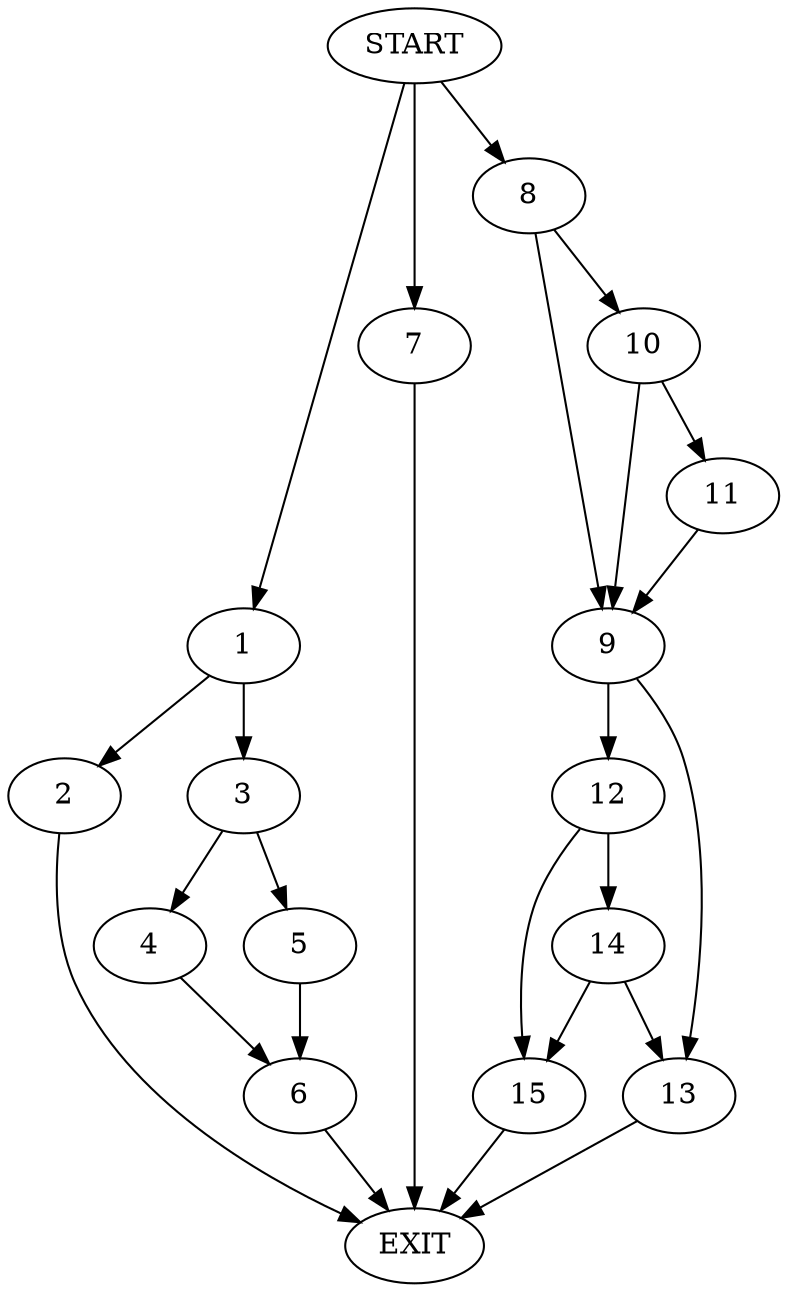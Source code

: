 digraph {
0 [label="START"]
16 [label="EXIT"]
0 -> 1
1 -> 2
1 -> 3
2 -> 16
3 -> 4
3 -> 5
4 -> 6
5 -> 6
6 -> 16
0 -> 7
7 -> 16
0 -> 8
8 -> 9
8 -> 10
10 -> 11
10 -> 9
9 -> 12
9 -> 13
11 -> 9
13 -> 16
12 -> 14
12 -> 15
15 -> 16
14 -> 13
14 -> 15
}
